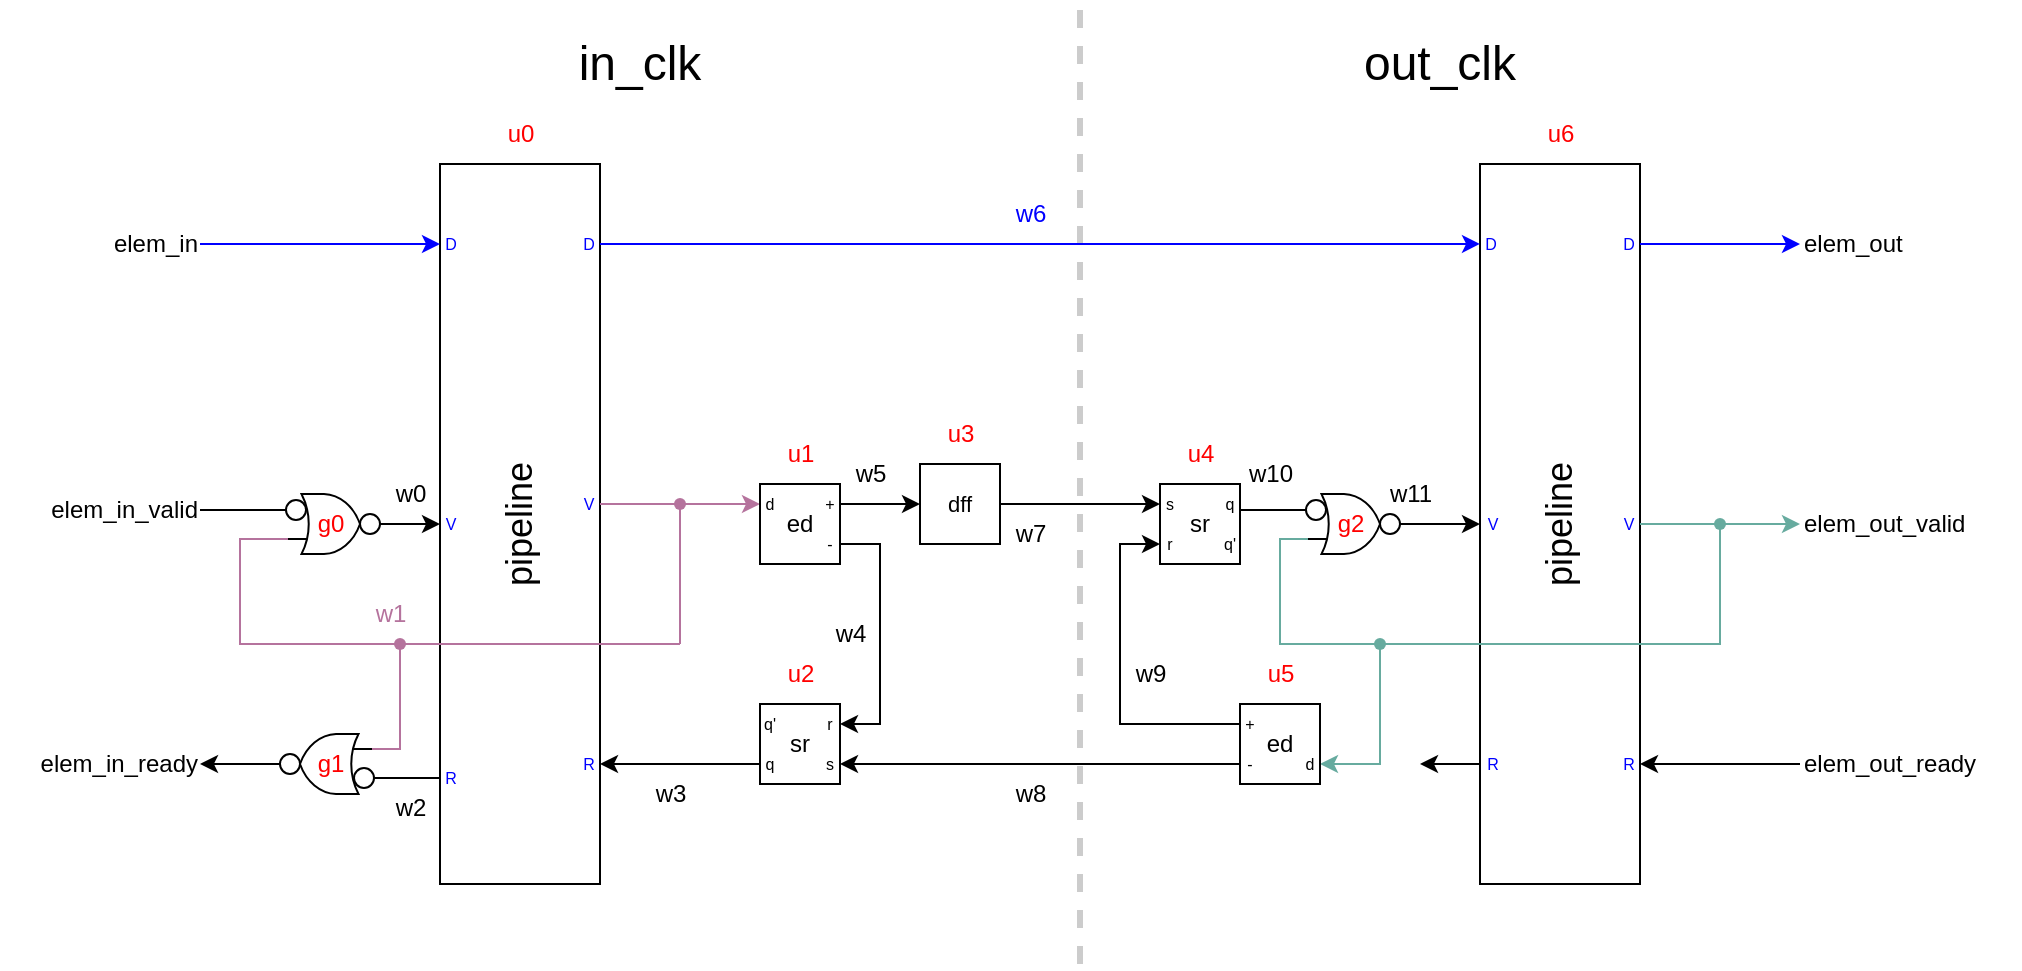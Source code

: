 <mxfile version="21.6.8" type="device">
  <diagram name="Page-1" id="SL4MkpgedOeY1uaWiahL">
    <mxGraphModel dx="1629" dy="214" grid="1" gridSize="10" guides="1" tooltips="1" connect="1" arrows="1" fold="1" page="1" pageScale="1" pageWidth="1169" pageHeight="827" math="0" shadow="0">
      <root>
        <mxCell id="0" />
        <mxCell id="1" parent="0" />
        <mxCell id="2BSUpTjLkcWn_eDFP7N0-8" value="" style="endArrow=none;dashed=1;html=1;strokeWidth=3;rounded=0;strokeColor=#CCCCCC;" parent="1" edge="1">
          <mxGeometry width="50" height="50" relative="1" as="geometry">
            <mxPoint x="-540" y="640" as="sourcePoint" />
            <mxPoint x="-540" y="160" as="targetPoint" />
          </mxGeometry>
        </mxCell>
        <mxCell id="6sLuKGLmMkcuhFRNfEoy-10" value="pipeline" style="rounded=0;whiteSpace=wrap;html=1;horizontal=0;fontSize=18;" parent="1" vertex="1">
          <mxGeometry x="-860" y="240" width="80" height="360" as="geometry" />
        </mxCell>
        <mxCell id="6sLuKGLmMkcuhFRNfEoy-11" value="pipeline" style="rounded=0;whiteSpace=wrap;html=1;horizontal=0;fontSize=18;" parent="1" vertex="1">
          <mxGeometry x="-340" y="240" width="80" height="360" as="geometry" />
        </mxCell>
        <mxCell id="6sLuKGLmMkcuhFRNfEoy-12" value="" style="endArrow=classic;html=1;rounded=0;strokeColor=#0000FF;" parent="1" edge="1">
          <mxGeometry width="50" height="50" relative="1" as="geometry">
            <mxPoint x="-980" y="280" as="sourcePoint" />
            <mxPoint x="-860" y="280" as="targetPoint" />
          </mxGeometry>
        </mxCell>
        <mxCell id="6sLuKGLmMkcuhFRNfEoy-13" value="" style="endArrow=classic;html=1;rounded=0;strokeColor=#0000FF;" parent="1" edge="1">
          <mxGeometry width="50" height="50" relative="1" as="geometry">
            <mxPoint x="-260" y="280" as="sourcePoint" />
            <mxPoint x="-180" y="280" as="targetPoint" />
          </mxGeometry>
        </mxCell>
        <mxCell id="6sLuKGLmMkcuhFRNfEoy-14" value="" style="endArrow=classic;html=1;rounded=0;strokeColor=#0000FF;exitX=1;exitY=0.111;exitDx=0;exitDy=0;exitPerimeter=0;entryX=0;entryY=0.111;entryDx=0;entryDy=0;entryPerimeter=0;" parent="1" source="6sLuKGLmMkcuhFRNfEoy-10" target="6sLuKGLmMkcuhFRNfEoy-11" edge="1">
          <mxGeometry width="50" height="50" relative="1" as="geometry">
            <mxPoint x="-570" y="280" as="sourcePoint" />
            <mxPoint x="-230" y="280" as="targetPoint" />
          </mxGeometry>
        </mxCell>
        <mxCell id="6sLuKGLmMkcuhFRNfEoy-17" value="" style="endArrow=none;html=1;rounded=0;endFill=0;startArrow=none;startFill=0;" parent="1" source="YKGU7Let0Wg624n5-EGI-17" edge="1">
          <mxGeometry width="50" height="50" relative="1" as="geometry">
            <mxPoint x="-970" y="413" as="sourcePoint" />
            <mxPoint x="-930" y="413" as="targetPoint" />
          </mxGeometry>
        </mxCell>
        <mxCell id="6sLuKGLmMkcuhFRNfEoy-18" value="" style="endArrow=none;html=1;rounded=0;endFill=0;startArrow=none;startFill=0;" parent="1" edge="1">
          <mxGeometry width="50" height="50" relative="1" as="geometry">
            <mxPoint x="-860" y="547" as="sourcePoint" />
            <mxPoint x="-900" y="547" as="targetPoint" />
          </mxGeometry>
        </mxCell>
        <mxCell id="6sLuKGLmMkcuhFRNfEoy-24" value="" style="endArrow=classic;html=1;rounded=0;" parent="1" edge="1">
          <mxGeometry width="50" height="50" relative="1" as="geometry">
            <mxPoint x="-930" y="540" as="sourcePoint" />
            <mxPoint x="-980" y="540" as="targetPoint" />
          </mxGeometry>
        </mxCell>
        <mxCell id="6sLuKGLmMkcuhFRNfEoy-25" value="" style="endArrow=classic;html=1;rounded=0;" parent="1" edge="1">
          <mxGeometry width="50" height="50" relative="1" as="geometry">
            <mxPoint x="-910" y="420" as="sourcePoint" />
            <mxPoint x="-860" y="420" as="targetPoint" />
          </mxGeometry>
        </mxCell>
        <mxCell id="6sLuKGLmMkcuhFRNfEoy-28" value="" style="endArrow=classic;html=1;rounded=0;" parent="1" edge="1">
          <mxGeometry width="50" height="50" relative="1" as="geometry">
            <mxPoint x="-700" y="540" as="sourcePoint" />
            <mxPoint x="-780" y="540" as="targetPoint" />
          </mxGeometry>
        </mxCell>
        <mxCell id="6sLuKGLmMkcuhFRNfEoy-30" value="" style="endArrow=none;html=1;rounded=0;endFill=0;strokeColor=#B5739D;" parent="1" target="6sLuKGLmMkcuhFRNfEoy-29" edge="1">
          <mxGeometry width="50" height="50" relative="1" as="geometry">
            <mxPoint x="-780" y="410" as="sourcePoint" />
            <mxPoint x="-700" y="410" as="targetPoint" />
          </mxGeometry>
        </mxCell>
        <mxCell id="6sLuKGLmMkcuhFRNfEoy-33" style="edgeStyle=orthogonalEdgeStyle;shape=connector;rounded=0;orthogonalLoop=1;jettySize=auto;html=1;labelBackgroundColor=default;strokeColor=#B5739D;fontFamily=Helvetica;fontSize=11;fontColor=default;endArrow=none;endFill=0;" parent="1" target="6sLuKGLmMkcuhFRNfEoy-31" edge="1">
          <mxGeometry relative="1" as="geometry">
            <Array as="points">
              <mxPoint x="-740" y="480" />
            </Array>
            <mxPoint x="-740.0" y="480" as="sourcePoint" />
          </mxGeometry>
        </mxCell>
        <mxCell id="WrQEgS_gISPe_bODz5h9-17" style="edgeStyle=orthogonalEdgeStyle;shape=connector;rounded=0;orthogonalLoop=1;jettySize=auto;html=1;labelBackgroundColor=default;strokeColor=#B5739D;fontFamily=Helvetica;fontSize=11;fontColor=default;endArrow=classic;endFill=1;" parent="1" source="6sLuKGLmMkcuhFRNfEoy-29" edge="1">
          <mxGeometry relative="1" as="geometry">
            <mxPoint x="-700.0" y="410" as="targetPoint" />
          </mxGeometry>
        </mxCell>
        <mxCell id="6sLuKGLmMkcuhFRNfEoy-29" value="" style="shape=waypoint;sketch=0;size=6;pointerEvents=1;points=[];fillColor=none;resizable=0;rotatable=0;perimeter=centerPerimeter;snapToPoint=1;strokeColor=#B5739D;" parent="1" vertex="1">
          <mxGeometry x="-750" y="400" width="20" height="20" as="geometry" />
        </mxCell>
        <mxCell id="6sLuKGLmMkcuhFRNfEoy-32" value="" style="edgeStyle=orthogonalEdgeStyle;rounded=0;orthogonalLoop=1;jettySize=auto;html=1;exitX=0;exitY=0.75;exitDx=0;exitDy=0;exitPerimeter=0;entryDx=0;entryDy=0;entryPerimeter=0;startArrow=none;startFill=0;endArrow=none;endFill=0;strokeColor=#B5739D;" parent="1" source="PKdHQxb5C9KYUgL0Jk7n-26" target="6sLuKGLmMkcuhFRNfEoy-31" edge="1">
          <mxGeometry relative="1" as="geometry">
            <mxPoint x="-940" y="430.0" as="sourcePoint" />
            <mxPoint x="-900" y="530" as="targetPoint" />
            <Array as="points">
              <mxPoint x="-960" y="428" />
              <mxPoint x="-960" y="480" />
            </Array>
          </mxGeometry>
        </mxCell>
        <mxCell id="PKdHQxb5C9KYUgL0Jk7n-34" style="edgeStyle=orthogonalEdgeStyle;rounded=0;orthogonalLoop=1;jettySize=auto;html=1;entryX=0;entryY=0.25;entryDx=0;entryDy=0;entryPerimeter=0;endArrow=none;endFill=0;strokeColor=#B5739D;" parent="1" source="6sLuKGLmMkcuhFRNfEoy-31" target="PKdHQxb5C9KYUgL0Jk7n-29" edge="1">
          <mxGeometry relative="1" as="geometry">
            <Array as="points">
              <mxPoint x="-880" y="533" />
            </Array>
          </mxGeometry>
        </mxCell>
        <mxCell id="6sLuKGLmMkcuhFRNfEoy-31" value="" style="shape=waypoint;sketch=0;size=6;pointerEvents=1;points=[];fillColor=none;resizable=0;rotatable=0;perimeter=centerPerimeter;snapToPoint=1;strokeColor=#B5739D;" parent="1" vertex="1">
          <mxGeometry x="-890" y="470" width="20" height="20" as="geometry" />
        </mxCell>
        <mxCell id="2BSUpTjLkcWn_eDFP7N0-10" value="" style="endArrow=none;html=1;rounded=0;endFill=0;startArrow=none;startFill=0;" parent="1" edge="1">
          <mxGeometry width="50" height="50" relative="1" as="geometry">
            <mxPoint x="-460" y="413" as="sourcePoint" />
            <mxPoint x="-420" y="413" as="targetPoint" />
          </mxGeometry>
        </mxCell>
        <mxCell id="2BSUpTjLkcWn_eDFP7N0-16" value="" style="endArrow=classic;html=1;rounded=0;" parent="1" edge="1">
          <mxGeometry width="50" height="50" relative="1" as="geometry">
            <mxPoint x="-390" y="420" as="sourcePoint" />
            <mxPoint x="-340" y="420" as="targetPoint" />
          </mxGeometry>
        </mxCell>
        <mxCell id="2BSUpTjLkcWn_eDFP7N0-17" value="" style="endArrow=classic;html=1;rounded=0;" parent="1" edge="1">
          <mxGeometry width="50" height="50" relative="1" as="geometry">
            <mxPoint x="-180" y="540" as="sourcePoint" />
            <mxPoint x="-260" y="540" as="targetPoint" />
          </mxGeometry>
        </mxCell>
        <mxCell id="2BSUpTjLkcWn_eDFP7N0-18" value="" style="endArrow=none;html=1;rounded=0;endFill=0;strokeColor=#67AB9F;" parent="1" edge="1">
          <mxGeometry width="50" height="50" relative="1" as="geometry">
            <mxPoint x="-260" y="420" as="sourcePoint" />
            <mxPoint x="-220" y="420" as="targetPoint" />
          </mxGeometry>
        </mxCell>
        <mxCell id="2BSUpTjLkcWn_eDFP7N0-26" value="" style="endArrow=classic;html=1;rounded=0;strokeColor=#67AB9F;" parent="1" edge="1">
          <mxGeometry width="50" height="50" relative="1" as="geometry">
            <mxPoint x="-220" y="420" as="sourcePoint" />
            <mxPoint x="-180" y="420" as="targetPoint" />
          </mxGeometry>
        </mxCell>
        <mxCell id="WrQEgS_gISPe_bODz5h9-2" value="out_clk" style="rounded=0;whiteSpace=wrap;html=1;fillColor=none;strokeColor=none;fontSize=24;" parent="1" vertex="1">
          <mxGeometry x="-540" y="160" width="360" height="60" as="geometry" />
        </mxCell>
        <mxCell id="WrQEgS_gISPe_bODz5h9-3" value="in_clk" style="rounded=0;whiteSpace=wrap;html=1;fillColor=none;strokeColor=none;fontSize=24;" parent="1" vertex="1">
          <mxGeometry x="-980" y="160" width="440" height="60" as="geometry" />
        </mxCell>
        <mxCell id="WrQEgS_gISPe_bODz5h9-18" value="" style="group" parent="1" vertex="1" connectable="0">
          <mxGeometry x="-500" y="400" width="40" height="40" as="geometry" />
        </mxCell>
        <mxCell id="WrQEgS_gISPe_bODz5h9-19" value="sr" style="rounded=0;whiteSpace=wrap;html=1;" parent="WrQEgS_gISPe_bODz5h9-18" vertex="1">
          <mxGeometry width="40" height="40" as="geometry" />
        </mxCell>
        <mxCell id="WrQEgS_gISPe_bODz5h9-20" value="s" style="rounded=0;whiteSpace=wrap;html=1;fontSize=8;fillColor=none;strokeColor=none;" parent="WrQEgS_gISPe_bODz5h9-18" vertex="1">
          <mxGeometry width="10" height="20" as="geometry" />
        </mxCell>
        <mxCell id="WrQEgS_gISPe_bODz5h9-22" value="r" style="rounded=0;whiteSpace=wrap;html=1;fontSize=8;fillColor=none;strokeColor=none;" parent="WrQEgS_gISPe_bODz5h9-18" vertex="1">
          <mxGeometry y="20" width="10" height="20" as="geometry" />
        </mxCell>
        <mxCell id="WrQEgS_gISPe_bODz5h9-24" value="q" style="rounded=0;whiteSpace=wrap;html=1;fontSize=8;fillColor=none;strokeColor=none;" parent="WrQEgS_gISPe_bODz5h9-18" vertex="1">
          <mxGeometry x="30" width="10" height="20" as="geometry" />
        </mxCell>
        <mxCell id="WrQEgS_gISPe_bODz5h9-25" value="q&#39;" style="rounded=0;whiteSpace=wrap;html=1;fontSize=8;fillColor=none;strokeColor=none;" parent="WrQEgS_gISPe_bODz5h9-18" vertex="1">
          <mxGeometry x="30" y="20" width="10" height="20" as="geometry" />
        </mxCell>
        <mxCell id="WrQEgS_gISPe_bODz5h9-26" value="dff" style="rounded=0;whiteSpace=wrap;html=1;fontFamily=Helvetica;fontSize=11;fontColor=default;" parent="1" vertex="1">
          <mxGeometry x="-620" y="390" width="40" height="40" as="geometry" />
        </mxCell>
        <mxCell id="jVTMDKiqn9eJKXHEAMPW-30" value="" style="edgeStyle=orthogonalEdgeStyle;shape=connector;rounded=0;orthogonalLoop=1;jettySize=auto;html=1;labelBackgroundColor=default;strokeColor=#B5739D;fontFamily=Helvetica;fontSize=11;fontColor=default;endArrow=none;endFill=0;" parent="1" source="6sLuKGLmMkcuhFRNfEoy-29" edge="1">
          <mxGeometry relative="1" as="geometry">
            <Array as="points" />
            <mxPoint x="-740" y="420" as="sourcePoint" />
            <mxPoint x="-740.0" y="480" as="targetPoint" />
          </mxGeometry>
        </mxCell>
        <mxCell id="YKGU7Let0Wg624n5-EGI-1" value="V" style="text;html=1;align=center;verticalAlign=middle;resizable=0;points=[];autosize=1;strokeColor=none;fillColor=none;fontColor=#0000FF;fontSize=8;" parent="1" vertex="1">
          <mxGeometry x="-870" y="410" width="30" height="20" as="geometry" />
        </mxCell>
        <mxCell id="YKGU7Let0Wg624n5-EGI-2" value="R" style="text;html=1;align=center;verticalAlign=middle;resizable=0;points=[];autosize=1;strokeColor=none;fillColor=none;fontColor=#0000FF;fontSize=8;" parent="1" vertex="1">
          <mxGeometry x="-870" y="537" width="30" height="20" as="geometry" />
        </mxCell>
        <mxCell id="YKGU7Let0Wg624n5-EGI-3" value="V" style="text;html=1;align=center;verticalAlign=middle;resizable=0;points=[];autosize=1;strokeColor=none;fillColor=none;fontColor=#0000FF;fontSize=8;" parent="1" vertex="1">
          <mxGeometry x="-801" y="400" width="30" height="20" as="geometry" />
        </mxCell>
        <mxCell id="YKGU7Let0Wg624n5-EGI-4" value="R" style="text;html=1;align=center;verticalAlign=middle;resizable=0;points=[];autosize=1;strokeColor=none;fillColor=none;fontColor=#0000FF;fontSize=8;" parent="1" vertex="1">
          <mxGeometry x="-801" y="530" width="30" height="20" as="geometry" />
        </mxCell>
        <mxCell id="YKGU7Let0Wg624n5-EGI-5" value="D" style="text;html=1;align=center;verticalAlign=middle;resizable=0;points=[];autosize=1;strokeColor=none;fillColor=none;fontColor=#0000FF;fontSize=8;" parent="1" vertex="1">
          <mxGeometry x="-801" y="270" width="30" height="20" as="geometry" />
        </mxCell>
        <mxCell id="YKGU7Let0Wg624n5-EGI-6" value="D" style="text;html=1;align=center;verticalAlign=middle;resizable=0;points=[];autosize=1;strokeColor=none;fillColor=none;fontColor=#0000FF;fontSize=8;" parent="1" vertex="1">
          <mxGeometry x="-870" y="270" width="30" height="20" as="geometry" />
        </mxCell>
        <mxCell id="YKGU7Let0Wg624n5-EGI-7" value="D" style="text;html=1;align=center;verticalAlign=middle;resizable=0;points=[];autosize=1;strokeColor=none;fillColor=none;fontColor=#0000FF;fontSize=8;" parent="1" vertex="1">
          <mxGeometry x="-281" y="270" width="30" height="20" as="geometry" />
        </mxCell>
        <mxCell id="YKGU7Let0Wg624n5-EGI-8" value="D" style="text;html=1;align=center;verticalAlign=middle;resizable=0;points=[];autosize=1;strokeColor=none;fillColor=none;fontColor=#0000FF;fontSize=8;" parent="1" vertex="1">
          <mxGeometry x="-350" y="270" width="30" height="20" as="geometry" />
        </mxCell>
        <mxCell id="YKGU7Let0Wg624n5-EGI-9" value="V" style="text;html=1;align=center;verticalAlign=middle;resizable=0;points=[];autosize=1;strokeColor=none;fillColor=none;fontColor=#0000FF;fontSize=8;" parent="1" vertex="1">
          <mxGeometry x="-349" y="410" width="30" height="20" as="geometry" />
        </mxCell>
        <mxCell id="YKGU7Let0Wg624n5-EGI-10" value="R" style="text;html=1;align=center;verticalAlign=middle;resizable=0;points=[];autosize=1;strokeColor=none;fillColor=none;fontColor=#0000FF;fontSize=8;" parent="1" vertex="1">
          <mxGeometry x="-349" y="530" width="30" height="20" as="geometry" />
        </mxCell>
        <mxCell id="YKGU7Let0Wg624n5-EGI-11" value="V" style="text;html=1;align=center;verticalAlign=middle;resizable=0;points=[];autosize=1;strokeColor=none;fillColor=none;fontColor=#0000FF;fontSize=8;" parent="1" vertex="1">
          <mxGeometry x="-281" y="410" width="30" height="20" as="geometry" />
        </mxCell>
        <mxCell id="YKGU7Let0Wg624n5-EGI-12" value="R" style="text;html=1;align=center;verticalAlign=middle;resizable=0;points=[];autosize=1;strokeColor=none;fillColor=none;fontColor=#0000FF;fontSize=8;" parent="1" vertex="1">
          <mxGeometry x="-281" y="530" width="30" height="20" as="geometry" />
        </mxCell>
        <mxCell id="YKGU7Let0Wg624n5-EGI-15" style="edgeStyle=orthogonalEdgeStyle;shape=connector;rounded=0;orthogonalLoop=1;jettySize=auto;html=1;labelBackgroundColor=default;strokeColor=default;fontFamily=Helvetica;fontSize=11;fontColor=default;endArrow=classic;endFill=1;entryX=0;entryY=0.5;entryDx=0;entryDy=0;" parent="1" source="WrQEgS_gISPe_bODz5h9-26" target="WrQEgS_gISPe_bODz5h9-20" edge="1">
          <mxGeometry relative="1" as="geometry">
            <mxPoint x="-650" y="420" as="sourcePoint" />
            <mxPoint x="-610" y="420" as="targetPoint" />
            <Array as="points">
              <mxPoint x="-550" y="410" />
              <mxPoint x="-550" y="410" />
            </Array>
          </mxGeometry>
        </mxCell>
        <mxCell id="YKGU7Let0Wg624n5-EGI-16" value="elem_in" style="text;html=1;align=right;verticalAlign=middle;resizable=0;points=[];autosize=1;strokeColor=none;fillColor=none;" parent="1" vertex="1">
          <mxGeometry x="-1050" y="265" width="70" height="30" as="geometry" />
        </mxCell>
        <mxCell id="YKGU7Let0Wg624n5-EGI-17" value="elem_in_valid" style="text;html=1;align=right;verticalAlign=middle;resizable=0;points=[];autosize=1;strokeColor=none;fillColor=none;" parent="1" vertex="1">
          <mxGeometry x="-1080" y="398" width="100" height="30" as="geometry" />
        </mxCell>
        <mxCell id="YKGU7Let0Wg624n5-EGI-18" value="elem_in_ready" style="text;html=1;align=right;verticalAlign=middle;resizable=0;points=[];autosize=1;strokeColor=none;fillColor=none;" parent="1" vertex="1">
          <mxGeometry x="-1080" y="525" width="100" height="30" as="geometry" />
        </mxCell>
        <mxCell id="YKGU7Let0Wg624n5-EGI-19" value="elem_out" style="text;html=1;align=left;verticalAlign=middle;resizable=0;points=[];autosize=1;strokeColor=none;fillColor=none;" parent="1" vertex="1">
          <mxGeometry x="-180" y="265" width="70" height="30" as="geometry" />
        </mxCell>
        <mxCell id="YKGU7Let0Wg624n5-EGI-20" value="elem_out_valid" style="text;html=1;align=left;verticalAlign=middle;resizable=0;points=[];autosize=1;strokeColor=none;fillColor=none;" parent="1" vertex="1">
          <mxGeometry x="-180" y="405" width="100" height="30" as="geometry" />
        </mxCell>
        <mxCell id="YKGU7Let0Wg624n5-EGI-21" value="elem_out_ready" style="text;html=1;align=left;verticalAlign=middle;resizable=0;points=[];autosize=1;strokeColor=none;fillColor=none;" parent="1" vertex="1">
          <mxGeometry x="-180" y="525" width="110" height="30" as="geometry" />
        </mxCell>
        <mxCell id="YKGU7Let0Wg624n5-EGI-22" value="" style="group" parent="1" vertex="1" connectable="0">
          <mxGeometry x="-700" y="400" width="40" height="40" as="geometry" />
        </mxCell>
        <mxCell id="YKGU7Let0Wg624n5-EGI-23" value="ed" style="rounded=0;whiteSpace=wrap;html=1;" parent="YKGU7Let0Wg624n5-EGI-22" vertex="1">
          <mxGeometry width="40" height="40" as="geometry" />
        </mxCell>
        <mxCell id="YKGU7Let0Wg624n5-EGI-24" value="d" style="rounded=0;whiteSpace=wrap;html=1;fontSize=8;fillColor=none;strokeColor=none;" parent="YKGU7Let0Wg624n5-EGI-22" vertex="1">
          <mxGeometry width="10" height="20" as="geometry" />
        </mxCell>
        <mxCell id="YKGU7Let0Wg624n5-EGI-26" value="+" style="rounded=0;whiteSpace=wrap;html=1;fontSize=8;fillColor=none;strokeColor=none;" parent="YKGU7Let0Wg624n5-EGI-22" vertex="1">
          <mxGeometry x="30" width="10" height="20" as="geometry" />
        </mxCell>
        <mxCell id="YKGU7Let0Wg624n5-EGI-27" value="-" style="rounded=0;whiteSpace=wrap;html=1;fontSize=8;fillColor=none;strokeColor=none;" parent="YKGU7Let0Wg624n5-EGI-22" vertex="1">
          <mxGeometry x="30" y="20" width="10" height="20" as="geometry" />
        </mxCell>
        <mxCell id="YKGU7Let0Wg624n5-EGI-28" style="edgeStyle=orthogonalEdgeStyle;rounded=0;orthogonalLoop=1;jettySize=auto;html=1;entryX=0;entryY=0.5;entryDx=0;entryDy=0;" parent="1" source="YKGU7Let0Wg624n5-EGI-26" target="WrQEgS_gISPe_bODz5h9-26" edge="1">
          <mxGeometry relative="1" as="geometry" />
        </mxCell>
        <mxCell id="YKGU7Let0Wg624n5-EGI-29" value="qq" style="group" parent="1" vertex="1" connectable="0">
          <mxGeometry x="-700" y="510" width="40" height="40" as="geometry" />
        </mxCell>
        <mxCell id="YKGU7Let0Wg624n5-EGI-30" value="sr" style="rounded=0;whiteSpace=wrap;html=1;" parent="YKGU7Let0Wg624n5-EGI-29" vertex="1">
          <mxGeometry width="40" height="40" as="geometry" />
        </mxCell>
        <mxCell id="YKGU7Let0Wg624n5-EGI-31" value="q&#39;" style="rounded=0;whiteSpace=wrap;html=1;fontSize=8;fillColor=none;strokeColor=none;" parent="YKGU7Let0Wg624n5-EGI-29" vertex="1">
          <mxGeometry width="10" height="20" as="geometry" />
        </mxCell>
        <mxCell id="YKGU7Let0Wg624n5-EGI-32" value="q" style="rounded=0;whiteSpace=wrap;html=1;fontSize=8;fillColor=none;strokeColor=none;" parent="YKGU7Let0Wg624n5-EGI-29" vertex="1">
          <mxGeometry y="20" width="10" height="20" as="geometry" />
        </mxCell>
        <mxCell id="YKGU7Let0Wg624n5-EGI-33" value="r" style="rounded=0;whiteSpace=wrap;html=1;fontSize=8;fillColor=none;strokeColor=none;" parent="YKGU7Let0Wg624n5-EGI-29" vertex="1">
          <mxGeometry x="30" width="10" height="20" as="geometry" />
        </mxCell>
        <mxCell id="YKGU7Let0Wg624n5-EGI-34" value="s" style="rounded=0;whiteSpace=wrap;html=1;fontSize=8;fillColor=none;strokeColor=none;" parent="YKGU7Let0Wg624n5-EGI-29" vertex="1">
          <mxGeometry x="30" y="20" width="10" height="20" as="geometry" />
        </mxCell>
        <mxCell id="YKGU7Let0Wg624n5-EGI-35" style="edgeStyle=orthogonalEdgeStyle;rounded=0;orthogonalLoop=1;jettySize=auto;html=1;entryX=1;entryY=0.5;entryDx=0;entryDy=0;" parent="1" source="YKGU7Let0Wg624n5-EGI-27" target="YKGU7Let0Wg624n5-EGI-33" edge="1">
          <mxGeometry relative="1" as="geometry">
            <Array as="points">
              <mxPoint x="-640" y="430" />
              <mxPoint x="-640" y="520" />
            </Array>
          </mxGeometry>
        </mxCell>
        <mxCell id="PKdHQxb5C9KYUgL0Jk7n-4" style="edgeStyle=orthogonalEdgeStyle;rounded=0;orthogonalLoop=1;jettySize=auto;html=1;endArrow=none;endFill=0;strokeColor=#67AB9F;entryX=0;entryY=0.75;entryDx=0;entryDy=0;entryPerimeter=0;" parent="1" source="PKdHQxb5C9KYUgL0Jk7n-1" target="91ddaKyFIsfPeZY_ZD8U-2" edge="1">
          <mxGeometry relative="1" as="geometry">
            <Array as="points">
              <mxPoint x="-440" y="480" />
              <mxPoint x="-440" y="428" />
            </Array>
            <mxPoint x="-440" y="420" as="targetPoint" />
          </mxGeometry>
        </mxCell>
        <mxCell id="PKdHQxb5C9KYUgL0Jk7n-11" style="edgeStyle=orthogonalEdgeStyle;rounded=0;orthogonalLoop=1;jettySize=auto;html=1;entryX=1;entryY=0.5;entryDx=0;entryDy=0;strokeColor=#67AB9F;" parent="1" source="PKdHQxb5C9KYUgL0Jk7n-1" target="PKdHQxb5C9KYUgL0Jk7n-7" edge="1">
          <mxGeometry relative="1" as="geometry">
            <Array as="points">
              <mxPoint x="-390" y="480" />
              <mxPoint x="-390" y="540" />
            </Array>
          </mxGeometry>
        </mxCell>
        <mxCell id="PKdHQxb5C9KYUgL0Jk7n-1" value="" style="shape=waypoint;sketch=0;size=6;pointerEvents=1;points=[];fillColor=none;resizable=0;rotatable=0;perimeter=centerPerimeter;snapToPoint=1;strokeColor=#67AB9F;" parent="1" vertex="1">
          <mxGeometry x="-400" y="470" width="20" height="20" as="geometry" />
        </mxCell>
        <mxCell id="PKdHQxb5C9KYUgL0Jk7n-10" value="" style="group" parent="1" vertex="1" connectable="0">
          <mxGeometry x="-460" y="510" width="40" height="40" as="geometry" />
        </mxCell>
        <mxCell id="PKdHQxb5C9KYUgL0Jk7n-6" value="ed" style="rounded=0;whiteSpace=wrap;html=1;" parent="PKdHQxb5C9KYUgL0Jk7n-10" vertex="1">
          <mxGeometry width="40" height="40" as="geometry" />
        </mxCell>
        <mxCell id="PKdHQxb5C9KYUgL0Jk7n-7" value="d" style="rounded=0;whiteSpace=wrap;html=1;fontSize=8;fillColor=none;strokeColor=none;" parent="PKdHQxb5C9KYUgL0Jk7n-10" vertex="1">
          <mxGeometry x="30" y="20" width="10" height="20" as="geometry" />
        </mxCell>
        <mxCell id="PKdHQxb5C9KYUgL0Jk7n-8" value="-" style="rounded=0;whiteSpace=wrap;html=1;fontSize=8;fillColor=none;strokeColor=none;" parent="PKdHQxb5C9KYUgL0Jk7n-10" vertex="1">
          <mxGeometry y="20" width="10" height="20" as="geometry" />
        </mxCell>
        <mxCell id="PKdHQxb5C9KYUgL0Jk7n-9" value="+" style="rounded=0;whiteSpace=wrap;html=1;fontSize=8;fillColor=none;strokeColor=none;" parent="PKdHQxb5C9KYUgL0Jk7n-10" vertex="1">
          <mxGeometry width="10" height="20" as="geometry" />
        </mxCell>
        <mxCell id="PKdHQxb5C9KYUgL0Jk7n-12" style="edgeStyle=orthogonalEdgeStyle;rounded=0;orthogonalLoop=1;jettySize=auto;html=1;entryX=0;entryY=0.5;entryDx=0;entryDy=0;" parent="1" source="PKdHQxb5C9KYUgL0Jk7n-9" target="WrQEgS_gISPe_bODz5h9-22" edge="1">
          <mxGeometry relative="1" as="geometry" />
        </mxCell>
        <mxCell id="PKdHQxb5C9KYUgL0Jk7n-13" style="edgeStyle=orthogonalEdgeStyle;rounded=0;orthogonalLoop=1;jettySize=auto;html=1;entryX=1;entryY=0.5;entryDx=0;entryDy=0;" parent="1" source="PKdHQxb5C9KYUgL0Jk7n-8" target="YKGU7Let0Wg624n5-EGI-34" edge="1">
          <mxGeometry relative="1" as="geometry">
            <Array as="points">
              <mxPoint x="-590" y="540" />
              <mxPoint x="-590" y="540" />
            </Array>
          </mxGeometry>
        </mxCell>
        <mxCell id="PKdHQxb5C9KYUgL0Jk7n-32" value="" style="group" parent="1" vertex="1" connectable="0">
          <mxGeometry x="-937" y="405" width="47" height="30" as="geometry" />
        </mxCell>
        <mxCell id="PKdHQxb5C9KYUgL0Jk7n-26" value="" style="verticalLabelPosition=bottom;shadow=0;dashed=0;align=center;html=1;verticalAlign=top;shape=mxgraph.electrical.logic_gates.logic_gate;operation=or;" parent="PKdHQxb5C9KYUgL0Jk7n-32" vertex="1">
          <mxGeometry x="1" width="45" height="30" as="geometry" />
        </mxCell>
        <mxCell id="PKdHQxb5C9KYUgL0Jk7n-27" value="" style="ellipse;whiteSpace=wrap;html=1;" parent="PKdHQxb5C9KYUgL0Jk7n-32" vertex="1">
          <mxGeometry x="37" y="10" width="10" height="10" as="geometry" />
        </mxCell>
        <mxCell id="PKdHQxb5C9KYUgL0Jk7n-28" value="" style="ellipse;whiteSpace=wrap;html=1;" parent="PKdHQxb5C9KYUgL0Jk7n-32" vertex="1">
          <mxGeometry y="3" width="10" height="10" as="geometry" />
        </mxCell>
        <mxCell id="PKdHQxb5C9KYUgL0Jk7n-33" value="" style="group" parent="1" vertex="1" connectable="0">
          <mxGeometry x="-940" y="525" width="47" height="30" as="geometry" />
        </mxCell>
        <mxCell id="PKdHQxb5C9KYUgL0Jk7n-29" value="" style="verticalLabelPosition=bottom;shadow=0;dashed=0;align=center;html=1;verticalAlign=top;shape=mxgraph.electrical.logic_gates.logic_gate;operation=or;flipV=0;flipH=1;" parent="PKdHQxb5C9KYUgL0Jk7n-33" vertex="1">
          <mxGeometry x="1" width="45" height="30" as="geometry" />
        </mxCell>
        <mxCell id="PKdHQxb5C9KYUgL0Jk7n-30" value="" style="ellipse;whiteSpace=wrap;html=1;flipV=0;flipH=1;" parent="PKdHQxb5C9KYUgL0Jk7n-33" vertex="1">
          <mxGeometry y="10" width="10" height="10" as="geometry" />
        </mxCell>
        <mxCell id="PKdHQxb5C9KYUgL0Jk7n-31" value="" style="ellipse;whiteSpace=wrap;html=1;flipV=0;flipH=1;" parent="PKdHQxb5C9KYUgL0Jk7n-33" vertex="1">
          <mxGeometry x="37" y="17" width="10" height="10" as="geometry" />
        </mxCell>
        <mxCell id="PKdHQxb5C9KYUgL0Jk7n-35" value="w1" style="text;html=1;align=center;verticalAlign=middle;resizable=0;points=[];autosize=1;strokeColor=none;fillColor=none;fontColor=#B5739D;" parent="1" vertex="1">
          <mxGeometry x="-905" y="450" width="40" height="30" as="geometry" />
        </mxCell>
        <mxCell id="PKdHQxb5C9KYUgL0Jk7n-37" value="w8" style="text;html=1;align=center;verticalAlign=middle;resizable=0;points=[];autosize=1;strokeColor=none;fillColor=none;fontColor=#000000;" parent="1" vertex="1">
          <mxGeometry x="-585" y="540" width="40" height="30" as="geometry" />
        </mxCell>
        <mxCell id="PKdHQxb5C9KYUgL0Jk7n-38" value="w3" style="text;html=1;align=center;verticalAlign=middle;resizable=0;points=[];autosize=1;strokeColor=none;fillColor=none;fontColor=#000000;" parent="1" vertex="1">
          <mxGeometry x="-765" y="540" width="40" height="30" as="geometry" />
        </mxCell>
        <mxCell id="PKdHQxb5C9KYUgL0Jk7n-39" value="w9" style="text;html=1;align=center;verticalAlign=middle;resizable=0;points=[];autosize=1;strokeColor=none;fillColor=none;fontColor=#000000;" parent="1" vertex="1">
          <mxGeometry x="-525" y="480" width="40" height="30" as="geometry" />
        </mxCell>
        <mxCell id="PKdHQxb5C9KYUgL0Jk7n-40" value="w10" style="text;html=1;align=center;verticalAlign=middle;resizable=0;points=[];autosize=1;strokeColor=none;fillColor=none;fontColor=#000000;" parent="1" vertex="1">
          <mxGeometry x="-470" y="380" width="50" height="30" as="geometry" />
        </mxCell>
        <mxCell id="PKdHQxb5C9KYUgL0Jk7n-41" value="w11" style="text;html=1;align=center;verticalAlign=middle;resizable=0;points=[];autosize=1;strokeColor=none;fillColor=none;fontColor=#000000;" parent="1" vertex="1">
          <mxGeometry x="-395" y="390" width="40" height="30" as="geometry" />
        </mxCell>
        <mxCell id="PKdHQxb5C9KYUgL0Jk7n-42" value="w7" style="text;html=1;align=center;verticalAlign=middle;resizable=0;points=[];autosize=1;strokeColor=none;fillColor=none;fontColor=#000000;" parent="1" vertex="1">
          <mxGeometry x="-585" y="410" width="40" height="30" as="geometry" />
        </mxCell>
        <mxCell id="PKdHQxb5C9KYUgL0Jk7n-43" value="w5" style="text;html=1;align=center;verticalAlign=middle;resizable=0;points=[];autosize=1;strokeColor=none;fillColor=none;fontColor=#000000;" parent="1" vertex="1">
          <mxGeometry x="-665" y="380" width="40" height="30" as="geometry" />
        </mxCell>
        <mxCell id="PKdHQxb5C9KYUgL0Jk7n-44" value="w4" style="text;html=1;align=center;verticalAlign=middle;resizable=0;points=[];autosize=1;strokeColor=none;fillColor=none;fontColor=#000000;" parent="1" vertex="1">
          <mxGeometry x="-675" y="460" width="40" height="30" as="geometry" />
        </mxCell>
        <mxCell id="PKdHQxb5C9KYUgL0Jk7n-45" value="w6" style="text;html=1;align=center;verticalAlign=middle;resizable=0;points=[];autosize=1;strokeColor=none;fillColor=none;fontColor=#0000FF;" parent="1" vertex="1">
          <mxGeometry x="-585" y="250" width="40" height="30" as="geometry" />
        </mxCell>
        <mxCell id="PKdHQxb5C9KYUgL0Jk7n-46" value="w0" style="text;html=1;align=center;verticalAlign=middle;resizable=0;points=[];autosize=1;strokeColor=none;fillColor=none;fontColor=#000000;" parent="1" vertex="1">
          <mxGeometry x="-895" y="390" width="40" height="30" as="geometry" />
        </mxCell>
        <mxCell id="PKdHQxb5C9KYUgL0Jk7n-47" value="w2" style="text;html=1;align=center;verticalAlign=middle;resizable=0;points=[];autosize=1;strokeColor=none;fillColor=none;fontColor=#000000;" parent="1" vertex="1">
          <mxGeometry x="-895" y="547" width="40" height="30" as="geometry" />
        </mxCell>
        <mxCell id="PKdHQxb5C9KYUgL0Jk7n-48" value="u0" style="text;html=1;align=center;verticalAlign=middle;resizable=0;points=[];autosize=1;strokeColor=none;fillColor=none;fontColor=#FF0000;" parent="1" vertex="1">
          <mxGeometry x="-840" y="210" width="40" height="30" as="geometry" />
        </mxCell>
        <mxCell id="PKdHQxb5C9KYUgL0Jk7n-49" value="u2" style="text;html=1;align=center;verticalAlign=middle;resizable=0;points=[];autosize=1;strokeColor=none;fillColor=none;fontColor=#FF0000;" parent="1" vertex="1">
          <mxGeometry x="-700" y="480" width="40" height="30" as="geometry" />
        </mxCell>
        <mxCell id="PKdHQxb5C9KYUgL0Jk7n-50" value="u1" style="text;html=1;align=center;verticalAlign=middle;resizable=0;points=[];autosize=1;strokeColor=none;fillColor=none;fontColor=#FF0000;" parent="1" vertex="1">
          <mxGeometry x="-700" y="370" width="40" height="30" as="geometry" />
        </mxCell>
        <mxCell id="PKdHQxb5C9KYUgL0Jk7n-51" value="u3" style="text;html=1;align=center;verticalAlign=middle;resizable=0;points=[];autosize=1;strokeColor=none;fillColor=none;fontColor=#FF0000;" parent="1" vertex="1">
          <mxGeometry x="-620" y="360" width="40" height="30" as="geometry" />
        </mxCell>
        <mxCell id="PKdHQxb5C9KYUgL0Jk7n-52" value="u4" style="text;html=1;align=center;verticalAlign=middle;resizable=0;points=[];autosize=1;strokeColor=none;fillColor=none;fontColor=#FF0000;" parent="1" vertex="1">
          <mxGeometry x="-500" y="370" width="40" height="30" as="geometry" />
        </mxCell>
        <mxCell id="PKdHQxb5C9KYUgL0Jk7n-53" value="u5" style="text;html=1;align=center;verticalAlign=middle;resizable=0;points=[];autosize=1;strokeColor=none;fillColor=none;fontColor=#FF0000;" parent="1" vertex="1">
          <mxGeometry x="-460" y="480" width="40" height="30" as="geometry" />
        </mxCell>
        <mxCell id="PKdHQxb5C9KYUgL0Jk7n-54" value="u6" style="text;html=1;align=center;verticalAlign=middle;resizable=0;points=[];autosize=1;strokeColor=none;fillColor=none;fontColor=#FF0000;" parent="1" vertex="1">
          <mxGeometry x="-320" y="210" width="40" height="30" as="geometry" />
        </mxCell>
        <mxCell id="rMhTm1R_Uj_ecghp95XO-1" value="g0" style="text;html=1;align=center;verticalAlign=middle;resizable=0;points=[];autosize=1;strokeColor=none;fillColor=none;fontColor=#FF0000;" parent="1" vertex="1">
          <mxGeometry x="-935" y="405" width="40" height="30" as="geometry" />
        </mxCell>
        <mxCell id="rMhTm1R_Uj_ecghp95XO-2" value="g1" style="text;html=1;align=center;verticalAlign=middle;resizable=0;points=[];autosize=1;strokeColor=none;fillColor=none;fontColor=#FF0000;" parent="1" vertex="1">
          <mxGeometry x="-935" y="525" width="40" height="30" as="geometry" />
        </mxCell>
        <mxCell id="d5mBPkSqxYPHu1OacNPF-1" value="" style="endArrow=classic;html=1;rounded=0;" parent="1" edge="1">
          <mxGeometry width="50" height="50" relative="1" as="geometry">
            <mxPoint x="-340" y="540" as="sourcePoint" />
            <mxPoint x="-370" y="540" as="targetPoint" />
          </mxGeometry>
        </mxCell>
        <mxCell id="d5mBPkSqxYPHu1OacNPF-3" value="" style="endArrow=none;html=1;rounded=0;exitX=0.657;exitY=0.9;exitDx=0;exitDy=0;exitPerimeter=0;strokeColor=#67AB9F;" parent="1" source="PKdHQxb5C9KYUgL0Jk7n-1" edge="1">
          <mxGeometry width="50" height="50" relative="1" as="geometry">
            <mxPoint x="-430" y="500" as="sourcePoint" />
            <mxPoint x="-220" y="420" as="targetPoint" />
            <Array as="points">
              <mxPoint x="-220" y="480" />
            </Array>
          </mxGeometry>
        </mxCell>
        <mxCell id="d5mBPkSqxYPHu1OacNPF-4" value="" style="shape=waypoint;sketch=0;size=6;pointerEvents=1;points=[];fillColor=none;resizable=0;rotatable=0;perimeter=centerPerimeter;snapToPoint=1;strokeColor=#67AB9F;" parent="1" vertex="1">
          <mxGeometry x="-230" y="410" width="20" height="20" as="geometry" />
        </mxCell>
        <mxCell id="91ddaKyFIsfPeZY_ZD8U-1" value="" style="group" vertex="1" connectable="0" parent="1">
          <mxGeometry x="-427" y="405" width="47" height="30" as="geometry" />
        </mxCell>
        <mxCell id="91ddaKyFIsfPeZY_ZD8U-2" value="" style="verticalLabelPosition=bottom;shadow=0;dashed=0;align=center;html=1;verticalAlign=top;shape=mxgraph.electrical.logic_gates.logic_gate;operation=or;" vertex="1" parent="91ddaKyFIsfPeZY_ZD8U-1">
          <mxGeometry x="1" width="45" height="30" as="geometry" />
        </mxCell>
        <mxCell id="91ddaKyFIsfPeZY_ZD8U-3" value="" style="ellipse;whiteSpace=wrap;html=1;" vertex="1" parent="91ddaKyFIsfPeZY_ZD8U-1">
          <mxGeometry x="37" y="10" width="10" height="10" as="geometry" />
        </mxCell>
        <mxCell id="91ddaKyFIsfPeZY_ZD8U-4" value="" style="ellipse;whiteSpace=wrap;html=1;" vertex="1" parent="91ddaKyFIsfPeZY_ZD8U-1">
          <mxGeometry y="3" width="10" height="10" as="geometry" />
        </mxCell>
        <mxCell id="91ddaKyFIsfPeZY_ZD8U-5" value="g2" style="text;html=1;align=center;verticalAlign=middle;resizable=0;points=[];autosize=1;strokeColor=none;fillColor=none;fontColor=#FF0000;" vertex="1" parent="1">
          <mxGeometry x="-425" y="405" width="40" height="30" as="geometry" />
        </mxCell>
      </root>
    </mxGraphModel>
  </diagram>
</mxfile>
